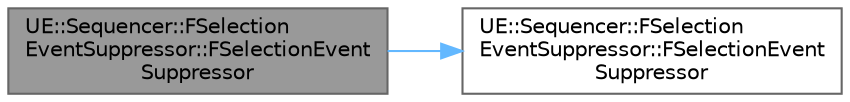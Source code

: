 digraph "UE::Sequencer::FSelectionEventSuppressor::FSelectionEventSuppressor"
{
 // INTERACTIVE_SVG=YES
 // LATEX_PDF_SIZE
  bgcolor="transparent";
  edge [fontname=Helvetica,fontsize=10,labelfontname=Helvetica,labelfontsize=10];
  node [fontname=Helvetica,fontsize=10,shape=box,height=0.2,width=0.4];
  rankdir="LR";
  Node1 [id="Node000001",label="UE::Sequencer::FSelection\lEventSuppressor::FSelectionEvent\lSuppressor",height=0.2,width=0.4,color="gray40", fillcolor="grey60", style="filled", fontcolor="black",tooltip=" "];
  Node1 -> Node2 [id="edge1_Node000001_Node000002",color="steelblue1",style="solid",tooltip=" "];
  Node2 [id="Node000002",label="UE::Sequencer::FSelection\lEventSuppressor::FSelectionEvent\lSuppressor",height=0.2,width=0.4,color="grey40", fillcolor="white", style="filled",URL="$df/dc3/structUE_1_1Sequencer_1_1FSelectionEventSuppressor.html#ac19a76acd61742b8e740e1262d1e75aa",tooltip=" "];
}

